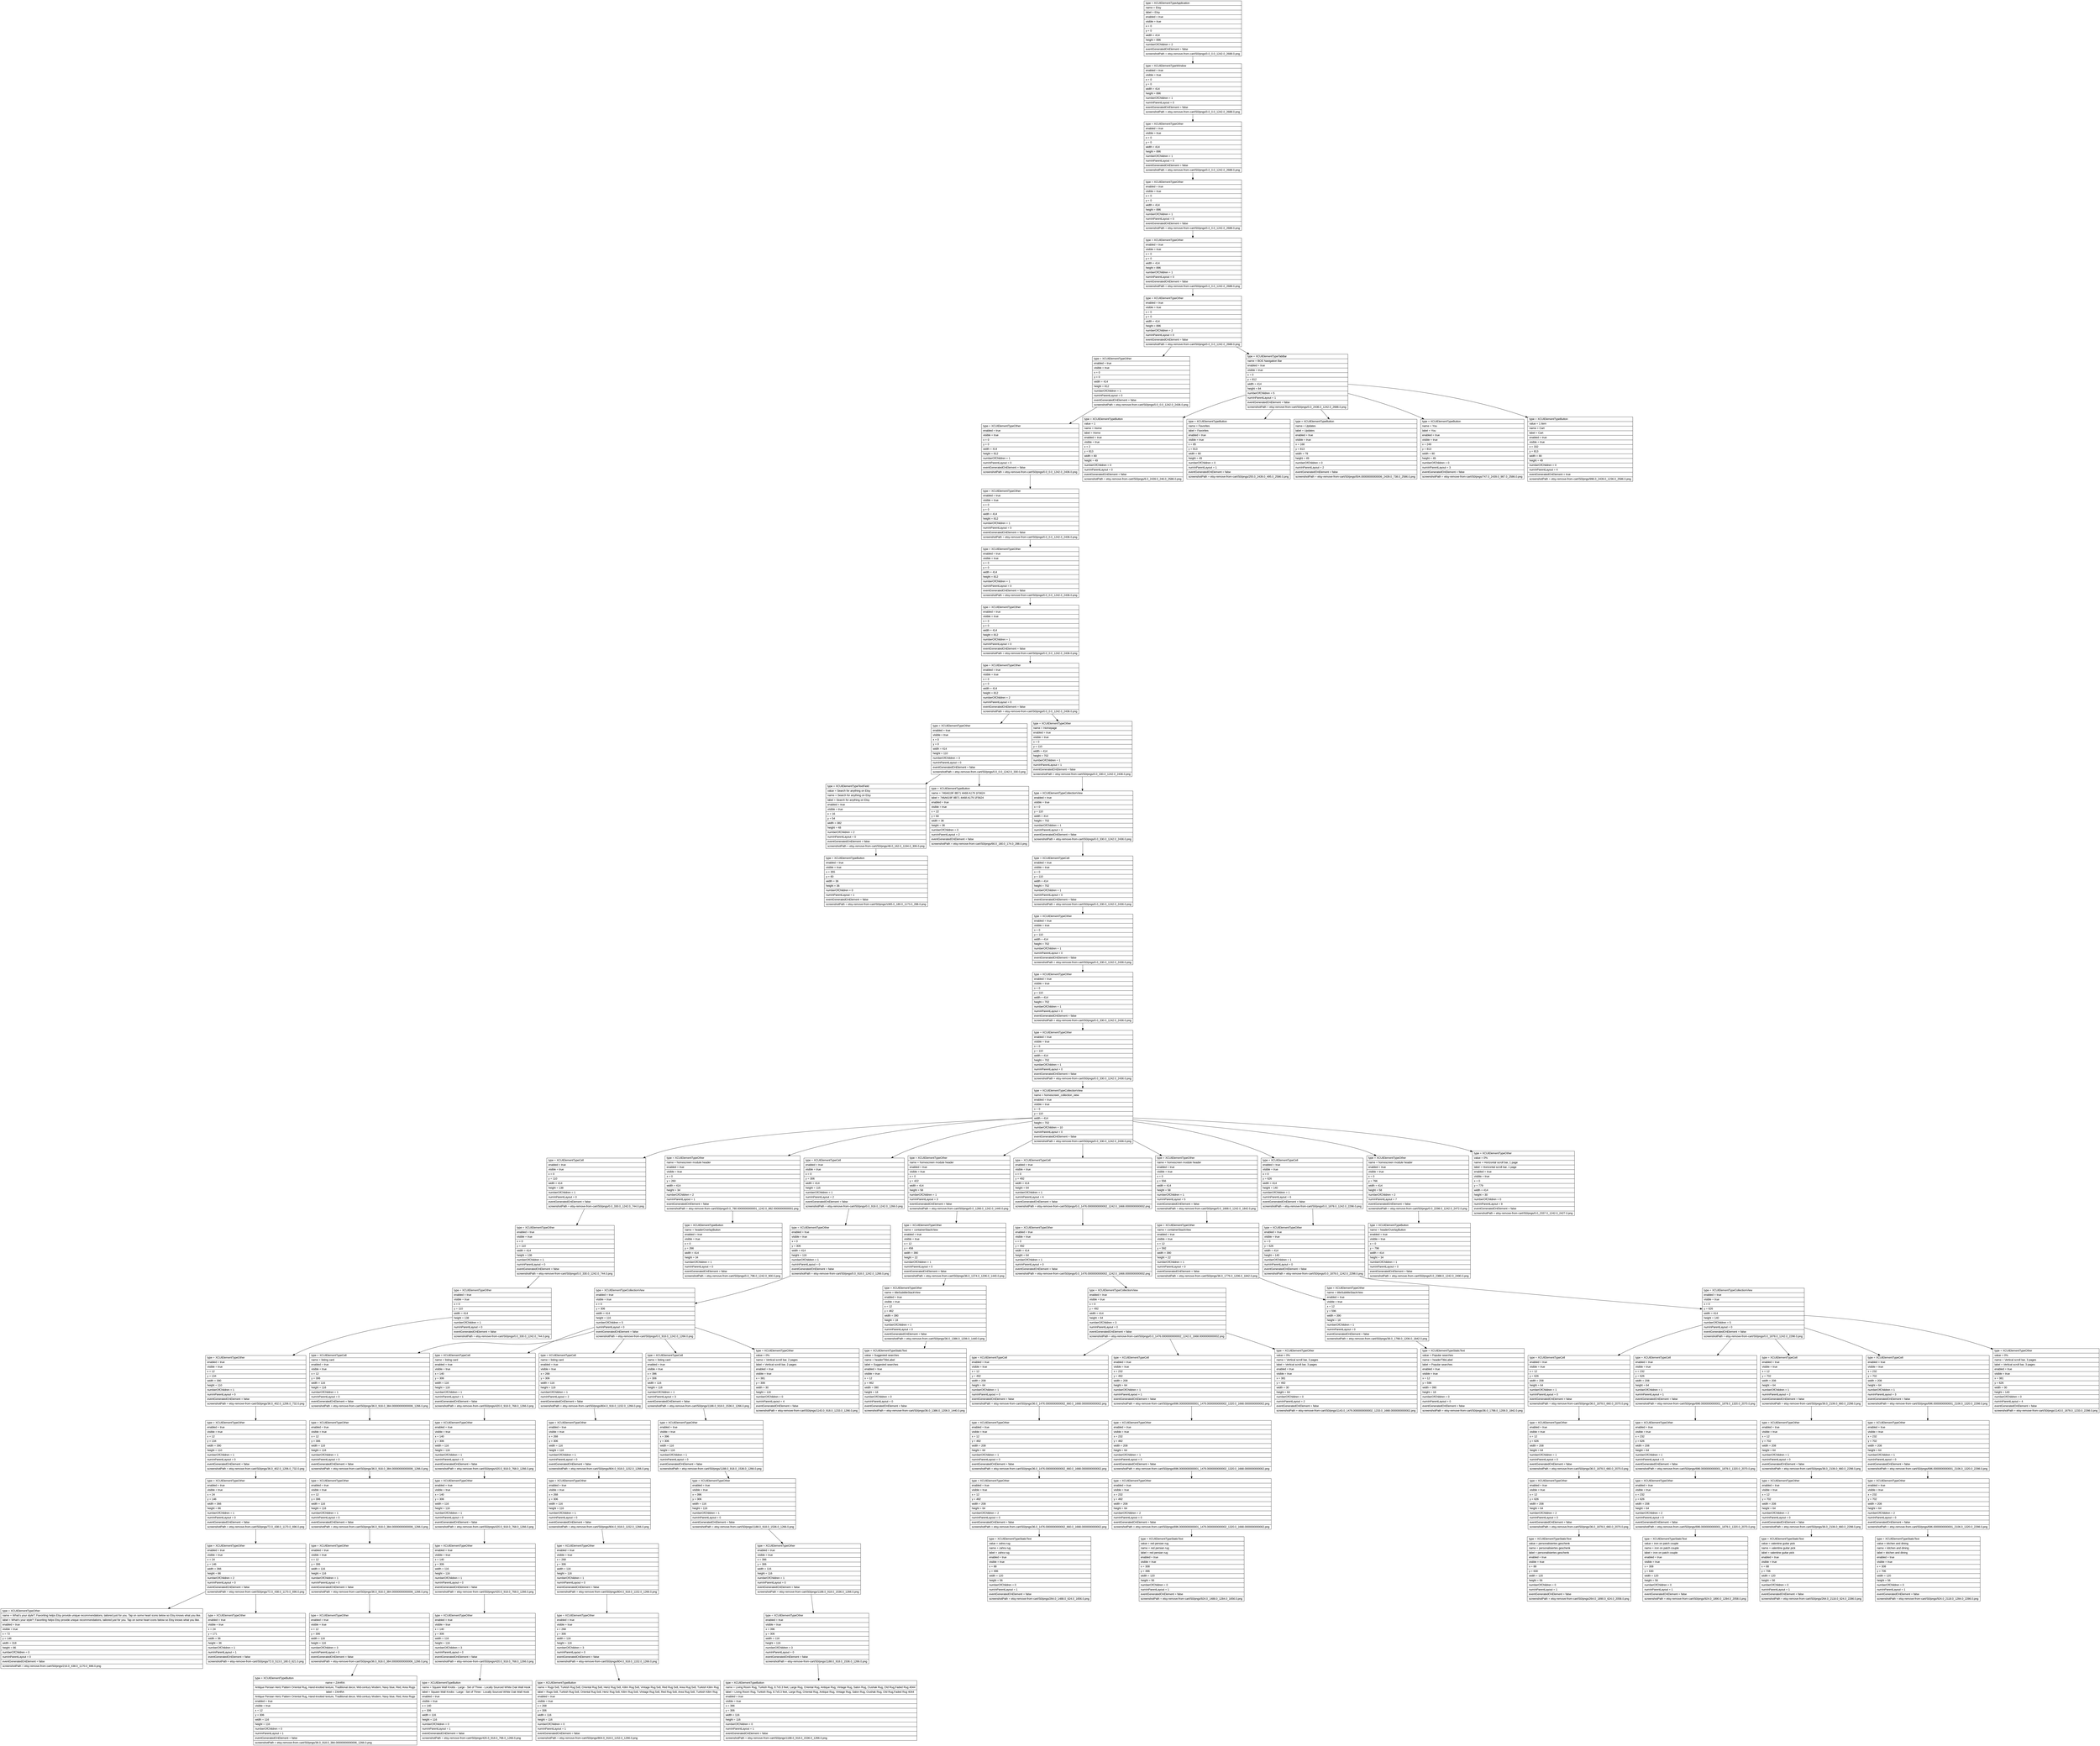 digraph Layout {

	node [shape=record fontname=Arial];

	0	[label="{type = XCUIElementTypeApplication\l|name = Etsy\l|label = Etsy\l|enabled = true\l|visible = true\l|x = 0\l|y = 0\l|width = 414\l|height = 896\l|numberOfChildren = 2\l|eventGeneratedOnElement = false \l|screenshotPath = etsy-remove-from-cart/S0/pngs/0.0_0.0_1242.0_2688.0.png\l}"]
	1	[label="{type = XCUIElementTypeWindow\l|enabled = true\l|visible = true\l|x = 0\l|y = 0\l|width = 414\l|height = 896\l|numberOfChildren = 1\l|numInParentLayout = 0\l|eventGeneratedOnElement = false \l|screenshotPath = etsy-remove-from-cart/S0/pngs/0.0_0.0_1242.0_2688.0.png\l}"]
	2	[label="{type = XCUIElementTypeOther\l|enabled = true\l|visible = true\l|x = 0\l|y = 0\l|width = 414\l|height = 896\l|numberOfChildren = 1\l|numInParentLayout = 0\l|eventGeneratedOnElement = false \l|screenshotPath = etsy-remove-from-cart/S0/pngs/0.0_0.0_1242.0_2688.0.png\l}"]
	3	[label="{type = XCUIElementTypeOther\l|enabled = true\l|visible = true\l|x = 0\l|y = 0\l|width = 414\l|height = 896\l|numberOfChildren = 1\l|numInParentLayout = 0\l|eventGeneratedOnElement = false \l|screenshotPath = etsy-remove-from-cart/S0/pngs/0.0_0.0_1242.0_2688.0.png\l}"]
	4	[label="{type = XCUIElementTypeOther\l|enabled = true\l|visible = true\l|x = 0\l|y = 0\l|width = 414\l|height = 896\l|numberOfChildren = 1\l|numInParentLayout = 0\l|eventGeneratedOnElement = false \l|screenshotPath = etsy-remove-from-cart/S0/pngs/0.0_0.0_1242.0_2688.0.png\l}"]
	5	[label="{type = XCUIElementTypeOther\l|enabled = true\l|visible = true\l|x = 0\l|y = 0\l|width = 414\l|height = 896\l|numberOfChildren = 2\l|numInParentLayout = 0\l|eventGeneratedOnElement = false \l|screenshotPath = etsy-remove-from-cart/S0/pngs/0.0_0.0_1242.0_2688.0.png\l}"]
	6	[label="{type = XCUIElementTypeOther\l|enabled = true\l|visible = true\l|x = 0\l|y = 0\l|width = 414\l|height = 812\l|numberOfChildren = 1\l|numInParentLayout = 0\l|eventGeneratedOnElement = false \l|screenshotPath = etsy-remove-from-cart/S0/pngs/0.0_0.0_1242.0_2436.0.png\l}"]
	7	[label="{type = XCUIElementTypeTabBar\l|name = BOE Navigation Bar\l|enabled = true\l|visible = true\l|x = 0\l|y = 812\l|width = 414\l|height = 84\l|numberOfChildren = 5\l|numInParentLayout = 1\l|eventGeneratedOnElement = false \l|screenshotPath = etsy-remove-from-cart/S0/pngs/0.0_2436.0_1242.0_2688.0.png\l}"]
	8	[label="{type = XCUIElementTypeOther\l|enabled = true\l|visible = true\l|x = 0\l|y = 0\l|width = 414\l|height = 812\l|numberOfChildren = 1\l|numInParentLayout = 0\l|eventGeneratedOnElement = false \l|screenshotPath = etsy-remove-from-cart/S0/pngs/0.0_0.0_1242.0_2436.0.png\l}"]
	9	[label="{type = XCUIElementTypeButton\l|value = 1\l|name = Home\l|label = Home\l|enabled = true\l|visible = true\l|x = 2\l|y = 813\l|width = 80\l|height = 49\l|numberOfChildren = 0\l|numInParentLayout = 0\l|eventGeneratedOnElement = false \l|screenshotPath = etsy-remove-from-cart/S0/pngs/6.0_2439.0_246.0_2586.0.png\l}"]
	10	[label="{type = XCUIElementTypeButton\l|name = Favorites\l|label = Favorites\l|enabled = true\l|visible = true\l|x = 85\l|y = 813\l|width = 80\l|height = 49\l|numberOfChildren = 0\l|numInParentLayout = 1\l|eventGeneratedOnElement = false \l|screenshotPath = etsy-remove-from-cart/S0/pngs/255.0_2439.0_495.0_2586.0.png\l}"]
	11	[label="{type = XCUIElementTypeButton\l|name = Updates\l|label = Updates\l|enabled = true\l|visible = true\l|x = 168\l|y = 813\l|width = 78\l|height = 49\l|numberOfChildren = 0\l|numInParentLayout = 2\l|eventGeneratedOnElement = false \l|screenshotPath = etsy-remove-from-cart/S0/pngs/504.00000000000006_2439.0_738.0_2586.0.png\l}"]
	12	[label="{type = XCUIElementTypeButton\l|name = You\l|label = You\l|enabled = true\l|visible = true\l|x = 249\l|y = 813\l|width = 80\l|height = 49\l|numberOfChildren = 0\l|numInParentLayout = 3\l|eventGeneratedOnElement = false \l|screenshotPath = etsy-remove-from-cart/S0/pngs/747.0_2439.0_987.0_2586.0.png\l}"]
	13	[label="{type = XCUIElementTypeButton\l|value = 1 item\l|name = Cart\l|label = Cart\l|enabled = true\l|visible = true\l|x = 332\l|y = 813\l|width = 80\l|height = 49\l|numberOfChildren = 0\l|numInParentLayout = 4\l|eventGeneratedOnElement = true \l|screenshotPath = etsy-remove-from-cart/S0/pngs/996.0_2439.0_1236.0_2586.0.png\l}"]
	14	[label="{type = XCUIElementTypeOther\l|enabled = true\l|visible = true\l|x = 0\l|y = 0\l|width = 414\l|height = 812\l|numberOfChildren = 1\l|numInParentLayout = 0\l|eventGeneratedOnElement = false \l|screenshotPath = etsy-remove-from-cart/S0/pngs/0.0_0.0_1242.0_2436.0.png\l}"]
	15	[label="{type = XCUIElementTypeOther\l|enabled = true\l|visible = true\l|x = 0\l|y = 0\l|width = 414\l|height = 812\l|numberOfChildren = 1\l|numInParentLayout = 0\l|eventGeneratedOnElement = false \l|screenshotPath = etsy-remove-from-cart/S0/pngs/0.0_0.0_1242.0_2436.0.png\l}"]
	16	[label="{type = XCUIElementTypeOther\l|enabled = true\l|visible = true\l|x = 0\l|y = 0\l|width = 414\l|height = 812\l|numberOfChildren = 1\l|numInParentLayout = 0\l|eventGeneratedOnElement = false \l|screenshotPath = etsy-remove-from-cart/S0/pngs/0.0_0.0_1242.0_2436.0.png\l}"]
	17	[label="{type = XCUIElementTypeOther\l|enabled = true\l|visible = true\l|x = 0\l|y = 0\l|width = 414\l|height = 812\l|numberOfChildren = 2\l|numInParentLayout = 0\l|eventGeneratedOnElement = false \l|screenshotPath = etsy-remove-from-cart/S0/pngs/0.0_0.0_1242.0_2436.0.png\l}"]
	18	[label="{type = XCUIElementTypeOther\l|enabled = true\l|visible = true\l|x = 0\l|y = 0\l|width = 414\l|height = 110\l|numberOfChildren = 3\l|numInParentLayout = 0\l|eventGeneratedOnElement = false \l|screenshotPath = etsy-remove-from-cart/S0/pngs/0.0_0.0_1242.0_330.0.png\l}"]
	19	[label="{type = XCUIElementTypeOther\l|name = Homepage\l|enabled = true\l|visible = true\l|x = 0\l|y = 110\l|width = 414\l|height = 702\l|numberOfChildren = 1\l|numInParentLayout = 1\l|eventGeneratedOnElement = false \l|screenshotPath = etsy-remove-from-cart/S0/pngs/0.0_330.0_1242.0_2436.0.png\l}"]
	20	[label="{type = XCUIElementTypeTextField\l|value = Search for anything on Etsy\l|name = Search for anything on Etsy\l|label = Search for anything on Etsy\l|enabled = true\l|visible = true\l|x = 16\l|y = 54\l|width = 382\l|height = 48\l|numberOfChildren = 2\l|numInParentLayout = 0\l|eventGeneratedOnElement = false \l|screenshotPath = etsy-remove-from-cart/S0/pngs/48.0_162.0_1194.0_306.0.png\l}"]
	21	[label="{type = XCUIElementTypeButton\l|name = 746A619F 8B71 4A68 A179 1F5624\l|label = 746A619F 8B71 4A68 A179 1F5624\l|enabled = true\l|visible = true\l|x = 22\l|y = 60\l|width = 36\l|height = 36\l|numberOfChildren = 0\l|numInParentLayout = 2\l|eventGeneratedOnElement = false \l|screenshotPath = etsy-remove-from-cart/S0/pngs/66.0_180.0_174.0_288.0.png\l}"]
	22	[label="{type = XCUIElementTypeCollectionView\l|enabled = true\l|visible = true\l|x = 0\l|y = 110\l|width = 414\l|height = 702\l|numberOfChildren = 1\l|numInParentLayout = 0\l|eventGeneratedOnElement = false \l|screenshotPath = etsy-remove-from-cart/S0/pngs/0.0_330.0_1242.0_2436.0.png\l}"]
	23	[label="{type = XCUIElementTypeButton\l|enabled = true\l|visible = true\l|x = 355\l|y = 60\l|width = 36\l|height = 36\l|numberOfChildren = 0\l|numInParentLayout = 1\l|eventGeneratedOnElement = false \l|screenshotPath = etsy-remove-from-cart/S0/pngs/1065.0_180.0_1173.0_288.0.png\l}"]
	24	[label="{type = XCUIElementTypeCell\l|enabled = true\l|visible = true\l|x = 0\l|y = 110\l|width = 414\l|height = 702\l|numberOfChildren = 1\l|numInParentLayout = 0\l|eventGeneratedOnElement = false \l|screenshotPath = etsy-remove-from-cart/S0/pngs/0.0_330.0_1242.0_2436.0.png\l}"]
	25	[label="{type = XCUIElementTypeOther\l|enabled = true\l|visible = true\l|x = 0\l|y = 110\l|width = 414\l|height = 702\l|numberOfChildren = 1\l|numInParentLayout = 0\l|eventGeneratedOnElement = false \l|screenshotPath = etsy-remove-from-cart/S0/pngs/0.0_330.0_1242.0_2436.0.png\l}"]
	26	[label="{type = XCUIElementTypeOther\l|enabled = true\l|visible = true\l|x = 0\l|y = 110\l|width = 414\l|height = 702\l|numberOfChildren = 1\l|numInParentLayout = 0\l|eventGeneratedOnElement = false \l|screenshotPath = etsy-remove-from-cart/S0/pngs/0.0_330.0_1242.0_2436.0.png\l}"]
	27	[label="{type = XCUIElementTypeOther\l|enabled = true\l|visible = true\l|x = 0\l|y = 110\l|width = 414\l|height = 702\l|numberOfChildren = 1\l|numInParentLayout = 0\l|eventGeneratedOnElement = false \l|screenshotPath = etsy-remove-from-cart/S0/pngs/0.0_330.0_1242.0_2436.0.png\l}"]
	28	[label="{type = XCUIElementTypeCollectionView\l|name = homescreen_collection_view\l|enabled = true\l|visible = true\l|x = 0\l|y = 110\l|width = 414\l|height = 702\l|numberOfChildren = 10\l|numInParentLayout = 0\l|eventGeneratedOnElement = false \l|screenshotPath = etsy-remove-from-cart/S0/pngs/0.0_330.0_1242.0_2436.0.png\l}"]
	29	[label="{type = XCUIElementTypeCell\l|enabled = true\l|visible = true\l|x = 0\l|y = 110\l|width = 414\l|height = 138\l|numberOfChildren = 1\l|numInParentLayout = 0\l|eventGeneratedOnElement = false \l|screenshotPath = etsy-remove-from-cart/S0/pngs/0.0_330.0_1242.0_744.0.png\l}"]
	30	[label="{type = XCUIElementTypeOther\l|name = homescreen module header\l|enabled = true\l|visible = true\l|x = 0\l|y = 260\l|width = 414\l|height = 34\l|numberOfChildren = 2\l|numInParentLayout = 1\l|eventGeneratedOnElement = false \l|screenshotPath = etsy-remove-from-cart/S0/pngs/0.0_780.0000000000001_1242.0_882.0000000000001.png\l}"]
	31	[label="{type = XCUIElementTypeCell\l|enabled = true\l|visible = true\l|x = 0\l|y = 306\l|width = 414\l|height = 116\l|numberOfChildren = 1\l|numInParentLayout = 2\l|eventGeneratedOnElement = false \l|screenshotPath = etsy-remove-from-cart/S0/pngs/0.0_918.0_1242.0_1266.0.png\l}"]
	32	[label="{type = XCUIElementTypeOther\l|name = homescreen module header\l|enabled = true\l|visible = true\l|x = 0\l|y = 422\l|width = 414\l|height = 58\l|numberOfChildren = 1\l|numInParentLayout = 3\l|eventGeneratedOnElement = false \l|screenshotPath = etsy-remove-from-cart/S0/pngs/0.0_1266.0_1242.0_1440.0.png\l}"]
	33	[label="{type = XCUIElementTypeCell\l|enabled = true\l|visible = true\l|x = 0\l|y = 492\l|width = 414\l|height = 64\l|numberOfChildren = 1\l|numInParentLayout = 4\l|eventGeneratedOnElement = false \l|screenshotPath = etsy-remove-from-cart/S0/pngs/0.0_1476.0000000000002_1242.0_1668.0000000000002.png\l}"]
	34	[label="{type = XCUIElementTypeOther\l|name = homescreen module header\l|enabled = true\l|visible = true\l|x = 0\l|y = 556\l|width = 414\l|height = 58\l|numberOfChildren = 1\l|numInParentLayout = 5\l|eventGeneratedOnElement = false \l|screenshotPath = etsy-remove-from-cart/S0/pngs/0.0_1668.0_1242.0_1842.0.png\l}"]
	35	[label="{type = XCUIElementTypeCell\l|enabled = true\l|visible = true\l|x = 0\l|y = 626\l|width = 414\l|height = 140\l|numberOfChildren = 1\l|numInParentLayout = 6\l|eventGeneratedOnElement = false \l|screenshotPath = etsy-remove-from-cart/S0/pngs/0.0_1878.0_1242.0_2298.0.png\l}"]
	36	[label="{type = XCUIElementTypeOther\l|name = homescreen module header\l|enabled = true\l|visible = true\l|x = 0\l|y = 766\l|width = 414\l|height = 58\l|numberOfChildren = 2\l|numInParentLayout = 7\l|eventGeneratedOnElement = false \l|screenshotPath = etsy-remove-from-cart/S0/pngs/0.0_2298.0_1242.0_2472.0.png\l}"]
	37	[label="{type = XCUIElementTypeOther\l|value = 0%\l|name = Horizontal scroll bar, 1 page\l|label = Horizontal scroll bar, 1 page\l|enabled = true\l|visible = true\l|x = 0\l|y = 779\l|width = 414\l|height = 30\l|numberOfChildren = 0\l|numInParentLayout = 9\l|eventGeneratedOnElement = false \l|screenshotPath = etsy-remove-from-cart/S0/pngs/0.0_2337.0_1242.0_2427.0.png\l}"]
	38	[label="{type = XCUIElementTypeOther\l|enabled = true\l|visible = true\l|x = 0\l|y = 110\l|width = 414\l|height = 138\l|numberOfChildren = 1\l|numInParentLayout = 0\l|eventGeneratedOnElement = false \l|screenshotPath = etsy-remove-from-cart/S0/pngs/0.0_330.0_1242.0_744.0.png\l}"]
	39	[label="{type = XCUIElementTypeButton\l|name = headerOverlayButton\l|enabled = true\l|visible = true\l|x = 0\l|y = 266\l|width = 414\l|height = 34\l|numberOfChildren = 1\l|numInParentLayout = 0\l|eventGeneratedOnElement = false \l|screenshotPath = etsy-remove-from-cart/S0/pngs/0.0_798.0_1242.0_900.0.png\l}"]
	40	[label="{type = XCUIElementTypeOther\l|enabled = true\l|visible = true\l|x = 0\l|y = 306\l|width = 414\l|height = 116\l|numberOfChildren = 1\l|numInParentLayout = 0\l|eventGeneratedOnElement = false \l|screenshotPath = etsy-remove-from-cart/S0/pngs/0.0_918.0_1242.0_1266.0.png\l}"]
	41	[label="{type = XCUIElementTypeOther\l|name = containerStackView\l|enabled = true\l|visible = true\l|x = 12\l|y = 458\l|width = 390\l|height = 22\l|numberOfChildren = 1\l|numInParentLayout = 0\l|eventGeneratedOnElement = false \l|screenshotPath = etsy-remove-from-cart/S0/pngs/36.0_1374.0_1206.0_1440.0.png\l}"]
	42	[label="{type = XCUIElementTypeOther\l|enabled = true\l|visible = true\l|x = 0\l|y = 492\l|width = 414\l|height = 64\l|numberOfChildren = 1\l|numInParentLayout = 0\l|eventGeneratedOnElement = false \l|screenshotPath = etsy-remove-from-cart/S0/pngs/0.0_1476.0000000000002_1242.0_1668.0000000000002.png\l}"]
	43	[label="{type = XCUIElementTypeOther\l|name = containerStackView\l|enabled = true\l|visible = true\l|x = 12\l|y = 592\l|width = 390\l|height = 22\l|numberOfChildren = 1\l|numInParentLayout = 0\l|eventGeneratedOnElement = false \l|screenshotPath = etsy-remove-from-cart/S0/pngs/36.0_1776.0_1206.0_1842.0.png\l}"]
	44	[label="{type = XCUIElementTypeOther\l|enabled = true\l|visible = true\l|x = 0\l|y = 626\l|width = 414\l|height = 140\l|numberOfChildren = 1\l|numInParentLayout = 0\l|eventGeneratedOnElement = false \l|screenshotPath = etsy-remove-from-cart/S0/pngs/0.0_1878.0_1242.0_2298.0.png\l}"]
	45	[label="{type = XCUIElementTypeButton\l|name = headerOverlayButton\l|enabled = true\l|visible = true\l|x = 0\l|y = 796\l|width = 414\l|height = 34\l|numberOfChildren = 1\l|numInParentLayout = 0\l|eventGeneratedOnElement = false \l|screenshotPath = etsy-remove-from-cart/S0/pngs/0.0_2388.0_1242.0_2490.0.png\l}"]
	46	[label="{type = XCUIElementTypeOther\l|enabled = true\l|visible = true\l|x = 0\l|y = 110\l|width = 414\l|height = 138\l|numberOfChildren = 1\l|numInParentLayout = 0\l|eventGeneratedOnElement = false \l|screenshotPath = etsy-remove-from-cart/S0/pngs/0.0_330.0_1242.0_744.0.png\l}"]
	47	[label="{type = XCUIElementTypeCollectionView\l|enabled = true\l|visible = true\l|x = 0\l|y = 306\l|width = 414\l|height = 116\l|numberOfChildren = 5\l|numInParentLayout = 0\l|eventGeneratedOnElement = false \l|screenshotPath = etsy-remove-from-cart/S0/pngs/0.0_918.0_1242.0_1266.0.png\l}"]
	48	[label="{type = XCUIElementTypeOther\l|name = titleSubtitleStackView\l|enabled = true\l|visible = true\l|x = 12\l|y = 462\l|width = 390\l|height = 18\l|numberOfChildren = 1\l|numInParentLayout = 0\l|eventGeneratedOnElement = false \l|screenshotPath = etsy-remove-from-cart/S0/pngs/36.0_1386.0_1206.0_1440.0.png\l}"]
	49	[label="{type = XCUIElementTypeCollectionView\l|enabled = true\l|visible = true\l|x = 0\l|y = 492\l|width = 414\l|height = 64\l|numberOfChildren = 3\l|numInParentLayout = 0\l|eventGeneratedOnElement = false \l|screenshotPath = etsy-remove-from-cart/S0/pngs/0.0_1476.0000000000002_1242.0_1668.0000000000002.png\l}"]
	50	[label="{type = XCUIElementTypeOther\l|name = titleSubtitleStackView\l|enabled = true\l|visible = true\l|x = 12\l|y = 596\l|width = 390\l|height = 18\l|numberOfChildren = 1\l|numInParentLayout = 0\l|eventGeneratedOnElement = false \l|screenshotPath = etsy-remove-from-cart/S0/pngs/36.0_1788.0_1206.0_1842.0.png\l}"]
	51	[label="{type = XCUIElementTypeCollectionView\l|enabled = true\l|visible = true\l|x = 0\l|y = 626\l|width = 414\l|height = 140\l|numberOfChildren = 5\l|numInParentLayout = 0\l|eventGeneratedOnElement = false \l|screenshotPath = etsy-remove-from-cart/S0/pngs/0.0_1878.0_1242.0_2298.0.png\l}"]
	52	[label="{type = XCUIElementTypeOther\l|enabled = true\l|visible = true\l|x = 12\l|y = 134\l|width = 390\l|height = 110\l|numberOfChildren = 1\l|numInParentLayout = 0\l|eventGeneratedOnElement = false \l|screenshotPath = etsy-remove-from-cart/S0/pngs/36.0_402.0_1206.0_732.0.png\l}"]
	53	[label="{type = XCUIElementTypeCell\l|name = listing card\l|enabled = true\l|visible = true\l|x = 12\l|y = 306\l|width = 116\l|height = 116\l|numberOfChildren = 1\l|numInParentLayout = 0\l|eventGeneratedOnElement = false \l|screenshotPath = etsy-remove-from-cart/S0/pngs/36.0_918.0_384.00000000000006_1266.0.png\l}"]
	54	[label="{type = XCUIElementTypeCell\l|name = listing card\l|enabled = true\l|visible = true\l|x = 140\l|y = 306\l|width = 116\l|height = 116\l|numberOfChildren = 1\l|numInParentLayout = 1\l|eventGeneratedOnElement = false \l|screenshotPath = etsy-remove-from-cart/S0/pngs/420.0_918.0_768.0_1266.0.png\l}"]
	55	[label="{type = XCUIElementTypeCell\l|name = listing card\l|enabled = true\l|visible = true\l|x = 268\l|y = 306\l|width = 116\l|height = 116\l|numberOfChildren = 1\l|numInParentLayout = 2\l|eventGeneratedOnElement = false \l|screenshotPath = etsy-remove-from-cart/S0/pngs/804.0_918.0_1152.0_1266.0.png\l}"]
	56	[label="{type = XCUIElementTypeCell\l|name = listing card\l|enabled = true\l|visible = true\l|x = 396\l|y = 306\l|width = 116\l|height = 116\l|numberOfChildren = 1\l|numInParentLayout = 3\l|eventGeneratedOnElement = false \l|screenshotPath = etsy-remove-from-cart/S0/pngs/1188.0_918.0_1536.0_1266.0.png\l}"]
	57	[label="{type = XCUIElementTypeOther\l|value = 0%\l|name = Vertical scroll bar, 2 pages\l|label = Vertical scroll bar, 2 pages\l|enabled = true\l|visible = true\l|x = 381\l|y = 306\l|width = 30\l|height = 116\l|numberOfChildren = 0\l|numInParentLayout = 4\l|eventGeneratedOnElement = false \l|screenshotPath = etsy-remove-from-cart/S0/pngs/1143.0_918.0_1233.0_1266.0.png\l}"]
	58	[label="{type = XCUIElementTypeStaticText\l|value = Suggested searches\l|name = headerTitleLabel\l|label = Suggested searches\l|enabled = true\l|visible = true\l|x = 12\l|y = 462\l|width = 390\l|height = 18\l|numberOfChildren = 0\l|numInParentLayout = 0\l|eventGeneratedOnElement = false \l|screenshotPath = etsy-remove-from-cart/S0/pngs/36.0_1386.0_1206.0_1440.0.png\l}"]
	59	[label="{type = XCUIElementTypeCell\l|enabled = true\l|visible = true\l|x = 12\l|y = 492\l|width = 208\l|height = 64\l|numberOfChildren = 1\l|numInParentLayout = 0\l|eventGeneratedOnElement = false \l|screenshotPath = etsy-remove-from-cart/S0/pngs/36.0_1476.0000000000002_660.0_1668.0000000000002.png\l}"]
	60	[label="{type = XCUIElementTypeCell\l|enabled = true\l|visible = true\l|x = 232\l|y = 492\l|width = 208\l|height = 64\l|numberOfChildren = 1\l|numInParentLayout = 1\l|eventGeneratedOnElement = false \l|screenshotPath = etsy-remove-from-cart/S0/pngs/696.0000000000001_1476.0000000000002_1320.0_1668.0000000000002.png\l}"]
	61	[label="{type = XCUIElementTypeOther\l|value = 0%\l|name = Vertical scroll bar, 3 pages\l|label = Vertical scroll bar, 3 pages\l|enabled = true\l|visible = true\l|x = 381\l|y = 492\l|width = 30\l|height = 64\l|numberOfChildren = 0\l|numInParentLayout = 2\l|eventGeneratedOnElement = false \l|screenshotPath = etsy-remove-from-cart/S0/pngs/1143.0_1476.0000000000002_1233.0_1668.0000000000002.png\l}"]
	62	[label="{type = XCUIElementTypeStaticText\l|value = Popular searches\l|name = headerTitleLabel\l|label = Popular searches\l|enabled = true\l|visible = true\l|x = 12\l|y = 596\l|width = 390\l|height = 18\l|numberOfChildren = 0\l|numInParentLayout = 0\l|eventGeneratedOnElement = false \l|screenshotPath = etsy-remove-from-cart/S0/pngs/36.0_1788.0_1206.0_1842.0.png\l}"]
	63	[label="{type = XCUIElementTypeCell\l|enabled = true\l|visible = true\l|x = 12\l|y = 626\l|width = 208\l|height = 64\l|numberOfChildren = 1\l|numInParentLayout = 0\l|eventGeneratedOnElement = false \l|screenshotPath = etsy-remove-from-cart/S0/pngs/36.0_1878.0_660.0_2070.0.png\l}"]
	64	[label="{type = XCUIElementTypeCell\l|enabled = true\l|visible = true\l|x = 232\l|y = 626\l|width = 208\l|height = 64\l|numberOfChildren = 1\l|numInParentLayout = 1\l|eventGeneratedOnElement = false \l|screenshotPath = etsy-remove-from-cart/S0/pngs/696.0000000000001_1878.0_1320.0_2070.0.png\l}"]
	65	[label="{type = XCUIElementTypeCell\l|enabled = true\l|visible = true\l|x = 12\l|y = 702\l|width = 208\l|height = 64\l|numberOfChildren = 1\l|numInParentLayout = 2\l|eventGeneratedOnElement = false \l|screenshotPath = etsy-remove-from-cart/S0/pngs/36.0_2106.0_660.0_2298.0.png\l}"]
	66	[label="{type = XCUIElementTypeCell\l|enabled = true\l|visible = true\l|x = 232\l|y = 702\l|width = 208\l|height = 64\l|numberOfChildren = 1\l|numInParentLayout = 3\l|eventGeneratedOnElement = false \l|screenshotPath = etsy-remove-from-cart/S0/pngs/696.0000000000001_2106.0_1320.0_2298.0.png\l}"]
	67	[label="{type = XCUIElementTypeOther\l|value = 0%\l|name = Vertical scroll bar, 3 pages\l|label = Vertical scroll bar, 3 pages\l|enabled = true\l|visible = true\l|x = 381\l|y = 626\l|width = 30\l|height = 140\l|numberOfChildren = 0\l|numInParentLayout = 4\l|eventGeneratedOnElement = false \l|screenshotPath = etsy-remove-from-cart/S0/pngs/1143.0_1878.0_1233.0_2298.0.png\l}"]
	68	[label="{type = XCUIElementTypeOther\l|enabled = true\l|visible = true\l|x = 12\l|y = 134\l|width = 390\l|height = 110\l|numberOfChildren = 1\l|numInParentLayout = 0\l|eventGeneratedOnElement = false \l|screenshotPath = etsy-remove-from-cart/S0/pngs/36.0_402.0_1206.0_732.0.png\l}"]
	69	[label="{type = XCUIElementTypeOther\l|enabled = true\l|visible = true\l|x = 12\l|y = 306\l|width = 116\l|height = 116\l|numberOfChildren = 1\l|numInParentLayout = 0\l|eventGeneratedOnElement = false \l|screenshotPath = etsy-remove-from-cart/S0/pngs/36.0_918.0_384.00000000000006_1266.0.png\l}"]
	70	[label="{type = XCUIElementTypeOther\l|enabled = true\l|visible = true\l|x = 140\l|y = 306\l|width = 116\l|height = 116\l|numberOfChildren = 1\l|numInParentLayout = 0\l|eventGeneratedOnElement = false \l|screenshotPath = etsy-remove-from-cart/S0/pngs/420.0_918.0_768.0_1266.0.png\l}"]
	71	[label="{type = XCUIElementTypeOther\l|enabled = true\l|visible = true\l|x = 268\l|y = 306\l|width = 116\l|height = 116\l|numberOfChildren = 1\l|numInParentLayout = 0\l|eventGeneratedOnElement = false \l|screenshotPath = etsy-remove-from-cart/S0/pngs/804.0_918.0_1152.0_1266.0.png\l}"]
	72	[label="{type = XCUIElementTypeOther\l|enabled = true\l|visible = true\l|x = 396\l|y = 306\l|width = 116\l|height = 116\l|numberOfChildren = 1\l|numInParentLayout = 0\l|eventGeneratedOnElement = false \l|screenshotPath = etsy-remove-from-cart/S0/pngs/1188.0_918.0_1536.0_1266.0.png\l}"]
	73	[label="{type = XCUIElementTypeOther\l|enabled = true\l|visible = true\l|x = 12\l|y = 492\l|width = 208\l|height = 64\l|numberOfChildren = 1\l|numInParentLayout = 0\l|eventGeneratedOnElement = false \l|screenshotPath = etsy-remove-from-cart/S0/pngs/36.0_1476.0000000000002_660.0_1668.0000000000002.png\l}"]
	74	[label="{type = XCUIElementTypeOther\l|enabled = true\l|visible = true\l|x = 232\l|y = 492\l|width = 208\l|height = 64\l|numberOfChildren = 1\l|numInParentLayout = 0\l|eventGeneratedOnElement = false \l|screenshotPath = etsy-remove-from-cart/S0/pngs/696.0000000000001_1476.0000000000002_1320.0_1668.0000000000002.png\l}"]
	75	[label="{type = XCUIElementTypeOther\l|enabled = true\l|visible = true\l|x = 12\l|y = 626\l|width = 208\l|height = 64\l|numberOfChildren = 1\l|numInParentLayout = 0\l|eventGeneratedOnElement = false \l|screenshotPath = etsy-remove-from-cart/S0/pngs/36.0_1878.0_660.0_2070.0.png\l}"]
	76	[label="{type = XCUIElementTypeOther\l|enabled = true\l|visible = true\l|x = 232\l|y = 626\l|width = 208\l|height = 64\l|numberOfChildren = 1\l|numInParentLayout = 0\l|eventGeneratedOnElement = false \l|screenshotPath = etsy-remove-from-cart/S0/pngs/696.0000000000001_1878.0_1320.0_2070.0.png\l}"]
	77	[label="{type = XCUIElementTypeOther\l|enabled = true\l|visible = true\l|x = 12\l|y = 702\l|width = 208\l|height = 64\l|numberOfChildren = 1\l|numInParentLayout = 0\l|eventGeneratedOnElement = false \l|screenshotPath = etsy-remove-from-cart/S0/pngs/36.0_2106.0_660.0_2298.0.png\l}"]
	78	[label="{type = XCUIElementTypeOther\l|enabled = true\l|visible = true\l|x = 232\l|y = 702\l|width = 208\l|height = 64\l|numberOfChildren = 1\l|numInParentLayout = 0\l|eventGeneratedOnElement = false \l|screenshotPath = etsy-remove-from-cart/S0/pngs/696.0000000000001_2106.0_1320.0_2298.0.png\l}"]
	79	[label="{type = XCUIElementTypeOther\l|enabled = true\l|visible = true\l|x = 24\l|y = 146\l|width = 366\l|height = 86\l|numberOfChildren = 1\l|numInParentLayout = 0\l|eventGeneratedOnElement = false \l|screenshotPath = etsy-remove-from-cart/S0/pngs/72.0_438.0_1170.0_696.0.png\l}"]
	80	[label="{type = XCUIElementTypeOther\l|enabled = true\l|visible = true\l|x = 12\l|y = 306\l|width = 116\l|height = 116\l|numberOfChildren = 1\l|numInParentLayout = 0\l|eventGeneratedOnElement = false \l|screenshotPath = etsy-remove-from-cart/S0/pngs/36.0_918.0_384.00000000000006_1266.0.png\l}"]
	81	[label="{type = XCUIElementTypeOther\l|enabled = true\l|visible = true\l|x = 140\l|y = 306\l|width = 116\l|height = 116\l|numberOfChildren = 1\l|numInParentLayout = 0\l|eventGeneratedOnElement = false \l|screenshotPath = etsy-remove-from-cart/S0/pngs/420.0_918.0_768.0_1266.0.png\l}"]
	82	[label="{type = XCUIElementTypeOther\l|enabled = true\l|visible = true\l|x = 268\l|y = 306\l|width = 116\l|height = 116\l|numberOfChildren = 1\l|numInParentLayout = 0\l|eventGeneratedOnElement = false \l|screenshotPath = etsy-remove-from-cart/S0/pngs/804.0_918.0_1152.0_1266.0.png\l}"]
	83	[label="{type = XCUIElementTypeOther\l|enabled = true\l|visible = true\l|x = 396\l|y = 306\l|width = 116\l|height = 116\l|numberOfChildren = 1\l|numInParentLayout = 0\l|eventGeneratedOnElement = false \l|screenshotPath = etsy-remove-from-cart/S0/pngs/1188.0_918.0_1536.0_1266.0.png\l}"]
	84	[label="{type = XCUIElementTypeOther\l|enabled = true\l|visible = true\l|x = 12\l|y = 492\l|width = 208\l|height = 64\l|numberOfChildren = 2\l|numInParentLayout = 0\l|eventGeneratedOnElement = false \l|screenshotPath = etsy-remove-from-cart/S0/pngs/36.0_1476.0000000000002_660.0_1668.0000000000002.png\l}"]
	85	[label="{type = XCUIElementTypeOther\l|enabled = true\l|visible = true\l|x = 232\l|y = 492\l|width = 208\l|height = 64\l|numberOfChildren = 2\l|numInParentLayout = 0\l|eventGeneratedOnElement = false \l|screenshotPath = etsy-remove-from-cart/S0/pngs/696.0000000000001_1476.0000000000002_1320.0_1668.0000000000002.png\l}"]
	86	[label="{type = XCUIElementTypeOther\l|enabled = true\l|visible = true\l|x = 12\l|y = 626\l|width = 208\l|height = 64\l|numberOfChildren = 2\l|numInParentLayout = 0\l|eventGeneratedOnElement = false \l|screenshotPath = etsy-remove-from-cart/S0/pngs/36.0_1878.0_660.0_2070.0.png\l}"]
	87	[label="{type = XCUIElementTypeOther\l|enabled = true\l|visible = true\l|x = 232\l|y = 626\l|width = 208\l|height = 64\l|numberOfChildren = 2\l|numInParentLayout = 0\l|eventGeneratedOnElement = false \l|screenshotPath = etsy-remove-from-cart/S0/pngs/696.0000000000001_1878.0_1320.0_2070.0.png\l}"]
	88	[label="{type = XCUIElementTypeOther\l|enabled = true\l|visible = true\l|x = 12\l|y = 702\l|width = 208\l|height = 64\l|numberOfChildren = 2\l|numInParentLayout = 0\l|eventGeneratedOnElement = false \l|screenshotPath = etsy-remove-from-cart/S0/pngs/36.0_2106.0_660.0_2298.0.png\l}"]
	89	[label="{type = XCUIElementTypeOther\l|enabled = true\l|visible = true\l|x = 232\l|y = 702\l|width = 208\l|height = 64\l|numberOfChildren = 2\l|numInParentLayout = 0\l|eventGeneratedOnElement = false \l|screenshotPath = etsy-remove-from-cart/S0/pngs/696.0000000000001_2106.0_1320.0_2298.0.png\l}"]
	90	[label="{type = XCUIElementTypeOther\l|enabled = true\l|visible = true\l|x = 24\l|y = 146\l|width = 366\l|height = 86\l|numberOfChildren = 2\l|numInParentLayout = 0\l|eventGeneratedOnElement = false \l|screenshotPath = etsy-remove-from-cart/S0/pngs/72.0_438.0_1170.0_696.0.png\l}"]
	91	[label="{type = XCUIElementTypeOther\l|enabled = true\l|visible = true\l|x = 12\l|y = 306\l|width = 116\l|height = 116\l|numberOfChildren = 1\l|numInParentLayout = 0\l|eventGeneratedOnElement = false \l|screenshotPath = etsy-remove-from-cart/S0/pngs/36.0_918.0_384.00000000000006_1266.0.png\l}"]
	92	[label="{type = XCUIElementTypeOther\l|enabled = true\l|visible = true\l|x = 140\l|y = 306\l|width = 116\l|height = 116\l|numberOfChildren = 1\l|numInParentLayout = 0\l|eventGeneratedOnElement = false \l|screenshotPath = etsy-remove-from-cart/S0/pngs/420.0_918.0_768.0_1266.0.png\l}"]
	93	[label="{type = XCUIElementTypeOther\l|enabled = true\l|visible = true\l|x = 268\l|y = 306\l|width = 116\l|height = 116\l|numberOfChildren = 1\l|numInParentLayout = 0\l|eventGeneratedOnElement = false \l|screenshotPath = etsy-remove-from-cart/S0/pngs/804.0_918.0_1152.0_1266.0.png\l}"]
	94	[label="{type = XCUIElementTypeOther\l|enabled = true\l|visible = true\l|x = 396\l|y = 306\l|width = 116\l|height = 116\l|numberOfChildren = 1\l|numInParentLayout = 0\l|eventGeneratedOnElement = false \l|screenshotPath = etsy-remove-from-cart/S0/pngs/1188.0_918.0_1536.0_1266.0.png\l}"]
	95	[label="{type = XCUIElementTypeStaticText\l|value = zahra rug\l|name = zahra rug\l|label = zahra rug\l|enabled = true\l|visible = true\l|x = 88\l|y = 496\l|width = 120\l|height = 56\l|numberOfChildren = 0\l|numInParentLayout = 1\l|eventGeneratedOnElement = false \l|screenshotPath = etsy-remove-from-cart/S0/pngs/264.0_1488.0_624.0_1656.0.png\l}"]
	96	[label="{type = XCUIElementTypeStaticText\l|value = red persian rug\l|name = red persian rug\l|label = red persian rug\l|enabled = true\l|visible = true\l|x = 308\l|y = 496\l|width = 120\l|height = 56\l|numberOfChildren = 0\l|numInParentLayout = 1\l|eventGeneratedOnElement = false \l|screenshotPath = etsy-remove-from-cart/S0/pngs/924.0_1488.0_1284.0_1656.0.png\l}"]
	97	[label="{type = XCUIElementTypeStaticText\l|value = personalisiertes geschenk\l|name = personalisiertes geschenk\l|label = personalisiertes geschenk\l|enabled = true\l|visible = true\l|x = 88\l|y = 630\l|width = 120\l|height = 56\l|numberOfChildren = 0\l|numInParentLayout = 1\l|eventGeneratedOnElement = false \l|screenshotPath = etsy-remove-from-cart/S0/pngs/264.0_1890.0_624.0_2058.0.png\l}"]
	98	[label="{type = XCUIElementTypeStaticText\l|value = iron on patch couple\l|name = iron on patch couple\l|label = iron on patch couple\l|enabled = true\l|visible = true\l|x = 308\l|y = 630\l|width = 120\l|height = 56\l|numberOfChildren = 0\l|numInParentLayout = 1\l|eventGeneratedOnElement = false \l|screenshotPath = etsy-remove-from-cart/S0/pngs/924.0_1890.0_1284.0_2058.0.png\l}"]
	99	[label="{type = XCUIElementTypeStaticText\l|value = valentine guitar pick\l|name = valentine guitar pick\l|label = valentine guitar pick\l|enabled = true\l|visible = true\l|x = 88\l|y = 706\l|width = 120\l|height = 56\l|numberOfChildren = 0\l|numInParentLayout = 1\l|eventGeneratedOnElement = false \l|screenshotPath = etsy-remove-from-cart/S0/pngs/264.0_2118.0_624.0_2286.0.png\l}"]
	100	[label="{type = XCUIElementTypeStaticText\l|value = kitchen and dining\l|name = kitchen and dining\l|label = kitchen and dining\l|enabled = true\l|visible = true\l|x = 308\l|y = 706\l|width = 120\l|height = 56\l|numberOfChildren = 0\l|numInParentLayout = 1\l|eventGeneratedOnElement = false \l|screenshotPath = etsy-remove-from-cart/S0/pngs/924.0_2118.0_1284.0_2286.0.png\l}"]
	101	[label="{type = XCUIElementTypeOther\l|name = What's your style?; Favoriting helps Etsy provide unique recommendations, tailored just for you. Tap on some heart icons below so Etsy knows what you like.\l|label = What's your style?; Favoriting helps Etsy provide unique recommendations, tailored just for you. Tap on some heart icons below so Etsy knows what you like.\l|enabled = true\l|visible = true\l|x = 72\l|y = 146\l|width = 318\l|height = 86\l|numberOfChildren = 0\l|numInParentLayout = 0\l|eventGeneratedOnElement = false \l|screenshotPath = etsy-remove-from-cart/S0/pngs/216.0_438.0_1170.0_696.0.png\l}"]
	102	[label="{type = XCUIElementTypeOther\l|enabled = true\l|visible = true\l|x = 24\l|y = 171\l|width = 36\l|height = 36\l|numberOfChildren = 1\l|numInParentLayout = 1\l|eventGeneratedOnElement = false \l|screenshotPath = etsy-remove-from-cart/S0/pngs/72.0_513.0_180.0_621.0.png\l}"]
	103	[label="{type = XCUIElementTypeOther\l|enabled = true\l|visible = true\l|x = 12\l|y = 306\l|width = 116\l|height = 116\l|numberOfChildren = 3\l|numInParentLayout = 0\l|eventGeneratedOnElement = false \l|screenshotPath = etsy-remove-from-cart/S0/pngs/36.0_918.0_384.00000000000006_1266.0.png\l}"]
	104	[label="{type = XCUIElementTypeOther\l|enabled = true\l|visible = true\l|x = 140\l|y = 306\l|width = 116\l|height = 116\l|numberOfChildren = 3\l|numInParentLayout = 0\l|eventGeneratedOnElement = false \l|screenshotPath = etsy-remove-from-cart/S0/pngs/420.0_918.0_768.0_1266.0.png\l}"]
	105	[label="{type = XCUIElementTypeOther\l|enabled = true\l|visible = true\l|x = 268\l|y = 306\l|width = 116\l|height = 116\l|numberOfChildren = 3\l|numInParentLayout = 0\l|eventGeneratedOnElement = false \l|screenshotPath = etsy-remove-from-cart/S0/pngs/804.0_918.0_1152.0_1266.0.png\l}"]
	106	[label="{type = XCUIElementTypeOther\l|enabled = true\l|visible = true\l|x = 396\l|y = 306\l|width = 116\l|height = 116\l|numberOfChildren = 3\l|numInParentLayout = 0\l|eventGeneratedOnElement = false \l|screenshotPath = etsy-remove-from-cart/S0/pngs/1188.0_918.0_1536.0_1266.0.png\l}"]
	107	[label="{type = XCUIElementTypeButton\l|name = ZAHRA | Antique Persian Heriz Pattern Oriental Rug, Hand-knotted texture, Traditional decor, Mid-century Modern, Navy blue, Red, Area Rugs\l|label = ZAHRA | Antique Persian Heriz Pattern Oriental Rug, Hand-knotted texture, Traditional decor, Mid-century Modern, Navy blue, Red, Area Rugs\l|enabled = true\l|visible = true\l|x = 12\l|y = 306\l|width = 116\l|height = 116\l|numberOfChildren = 0\l|numInParentLayout = 1\l|eventGeneratedOnElement = false \l|screenshotPath = etsy-remove-from-cart/S0/pngs/36.0_918.0_384.00000000000006_1266.0.png\l}"]
	108	[label="{type = XCUIElementTypeButton\l|name = Square Wall Knobs - Large - Set of Three - Locally Sourced White Oak Wall Hook\l|label = Square Wall Knobs - Large - Set of Three - Locally Sourced White Oak Wall Hook\l|enabled = true\l|visible = true\l|x = 140\l|y = 306\l|width = 116\l|height = 116\l|numberOfChildren = 0\l|numInParentLayout = 1\l|eventGeneratedOnElement = false \l|screenshotPath = etsy-remove-from-cart/S0/pngs/420.0_918.0_768.0_1266.0.png\l}"]
	109	[label="{type = XCUIElementTypeButton\l|name = Rugs 5x8, Turkish Rug 5x8, Oriental Rug 5x8, Heriz Rug 5x8, Kilim Rug 5x8, Vintage Rug 5x8, Red Rug 5x8, Area Rug 5x8, Turkish Kilim Rug\l|label = Rugs 5x8, Turkish Rug 5x8, Oriental Rug 5x8, Heriz Rug 5x8, Kilim Rug 5x8, Vintage Rug 5x8, Red Rug 5x8, Area Rug 5x8, Turkish Kilim Rug\l|enabled = true\l|visible = true\l|x = 268\l|y = 306\l|width = 116\l|height = 116\l|numberOfChildren = 0\l|numInParentLayout = 1\l|eventGeneratedOnElement = false \l|screenshotPath = etsy-remove-from-cart/S0/pngs/804.0_918.0_1152.0_1266.0.png\l}"]
	110	[label="{type = XCUIElementTypeButton\l|name = Living Room Rug, Turkish Rug, 8.7x5.3 feet, Large Rug, Oriental Rug, Antique Rug, Vintage Rug, Salon Rug, Oushak Rug, Old Rug,Faded Rug 4044\l|label = Living Room Rug, Turkish Rug, 8.7x5.3 feet, Large Rug, Oriental Rug, Antique Rug, Vintage Rug, Salon Rug, Oushak Rug, Old Rug,Faded Rug 4044\l|enabled = true\l|visible = true\l|x = 396\l|y = 306\l|width = 116\l|height = 116\l|numberOfChildren = 0\l|numInParentLayout = 1\l|eventGeneratedOnElement = false \l|screenshotPath = etsy-remove-from-cart/S0/pngs/1188.0_918.0_1536.0_1266.0.png\l}"]


	0 -> 1
	1 -> 2
	2 -> 3
	3 -> 4
	4 -> 5
	5 -> 6
	5 -> 7
	6 -> 8
	7 -> 9
	7 -> 10
	7 -> 11
	7 -> 12
	7 -> 13
	8 -> 14
	14 -> 15
	15 -> 16
	16 -> 17
	17 -> 18
	17 -> 19
	18 -> 20
	18 -> 21
	19 -> 22
	20 -> 23
	22 -> 24
	24 -> 25
	25 -> 26
	26 -> 27
	27 -> 28
	28 -> 29
	28 -> 30
	28 -> 31
	28 -> 32
	28 -> 33
	28 -> 34
	28 -> 35
	28 -> 36
	28 -> 37
	29 -> 38
	30 -> 39
	31 -> 40
	32 -> 41
	33 -> 42
	34 -> 43
	35 -> 44
	36 -> 45
	38 -> 46
	40 -> 47
	41 -> 48
	42 -> 49
	43 -> 50
	44 -> 51
	46 -> 52
	47 -> 53
	47 -> 54
	47 -> 55
	47 -> 56
	47 -> 57
	48 -> 58
	49 -> 59
	49 -> 60
	49 -> 61
	50 -> 62
	51 -> 63
	51 -> 64
	51 -> 65
	51 -> 66
	51 -> 67
	52 -> 68
	53 -> 69
	54 -> 70
	55 -> 71
	56 -> 72
	59 -> 73
	60 -> 74
	63 -> 75
	64 -> 76
	65 -> 77
	66 -> 78
	68 -> 79
	69 -> 80
	70 -> 81
	71 -> 82
	72 -> 83
	73 -> 84
	74 -> 85
	75 -> 86
	76 -> 87
	77 -> 88
	78 -> 89
	79 -> 90
	80 -> 91
	81 -> 92
	82 -> 93
	83 -> 94
	84 -> 95
	85 -> 96
	86 -> 97
	87 -> 98
	88 -> 99
	89 -> 100
	90 -> 101
	90 -> 102
	91 -> 103
	92 -> 104
	93 -> 105
	94 -> 106
	103 -> 107
	104 -> 108
	105 -> 109
	106 -> 110


}